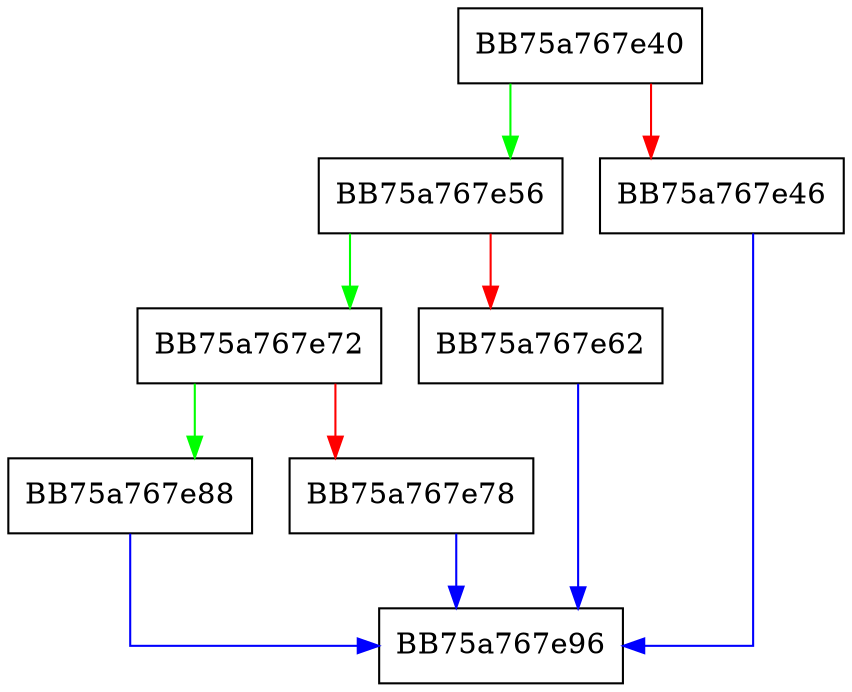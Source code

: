 digraph GetQuickScanScriptNameMachine {
  node [shape="box"];
  graph [splines=ortho];
  BB75a767e40 -> BB75a767e56 [color="green"];
  BB75a767e40 -> BB75a767e46 [color="red"];
  BB75a767e46 -> BB75a767e96 [color="blue"];
  BB75a767e56 -> BB75a767e72 [color="green"];
  BB75a767e56 -> BB75a767e62 [color="red"];
  BB75a767e62 -> BB75a767e96 [color="blue"];
  BB75a767e72 -> BB75a767e88 [color="green"];
  BB75a767e72 -> BB75a767e78 [color="red"];
  BB75a767e78 -> BB75a767e96 [color="blue"];
  BB75a767e88 -> BB75a767e96 [color="blue"];
}